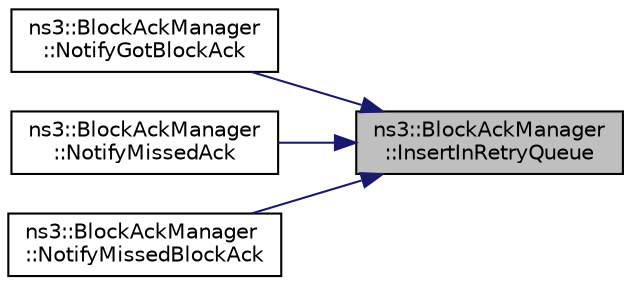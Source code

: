digraph "ns3::BlockAckManager::InsertInRetryQueue"
{
 // LATEX_PDF_SIZE
  edge [fontname="Helvetica",fontsize="10",labelfontname="Helvetica",labelfontsize="10"];
  node [fontname="Helvetica",fontsize="10",shape=record];
  rankdir="RL";
  Node1 [label="ns3::BlockAckManager\l::InsertInRetryQueue",height=0.2,width=0.4,color="black", fillcolor="grey75", style="filled", fontcolor="black",tooltip=" "];
  Node1 -> Node2 [dir="back",color="midnightblue",fontsize="10",style="solid",fontname="Helvetica"];
  Node2 [label="ns3::BlockAckManager\l::NotifyGotBlockAck",height=0.2,width=0.4,color="black", fillcolor="white", style="filled",URL="$classns3_1_1_block_ack_manager.html#a9b8a46d72c771c2c1d79588f98259012",tooltip=" "];
  Node1 -> Node3 [dir="back",color="midnightblue",fontsize="10",style="solid",fontname="Helvetica"];
  Node3 [label="ns3::BlockAckManager\l::NotifyMissedAck",height=0.2,width=0.4,color="black", fillcolor="white", style="filled",URL="$classns3_1_1_block_ack_manager.html#a65475bccad55292cd07b7a50fafffc9d",tooltip="Invoked upon missed reception of an Ack frame after the transmission of a QoS data frame sent under a..."];
  Node1 -> Node4 [dir="back",color="midnightblue",fontsize="10",style="solid",fontname="Helvetica"];
  Node4 [label="ns3::BlockAckManager\l::NotifyMissedBlockAck",height=0.2,width=0.4,color="black", fillcolor="white", style="filled",URL="$classns3_1_1_block_ack_manager.html#ad823a18a82ae6695ddf91ef34dfb7eb2",tooltip=" "];
}
